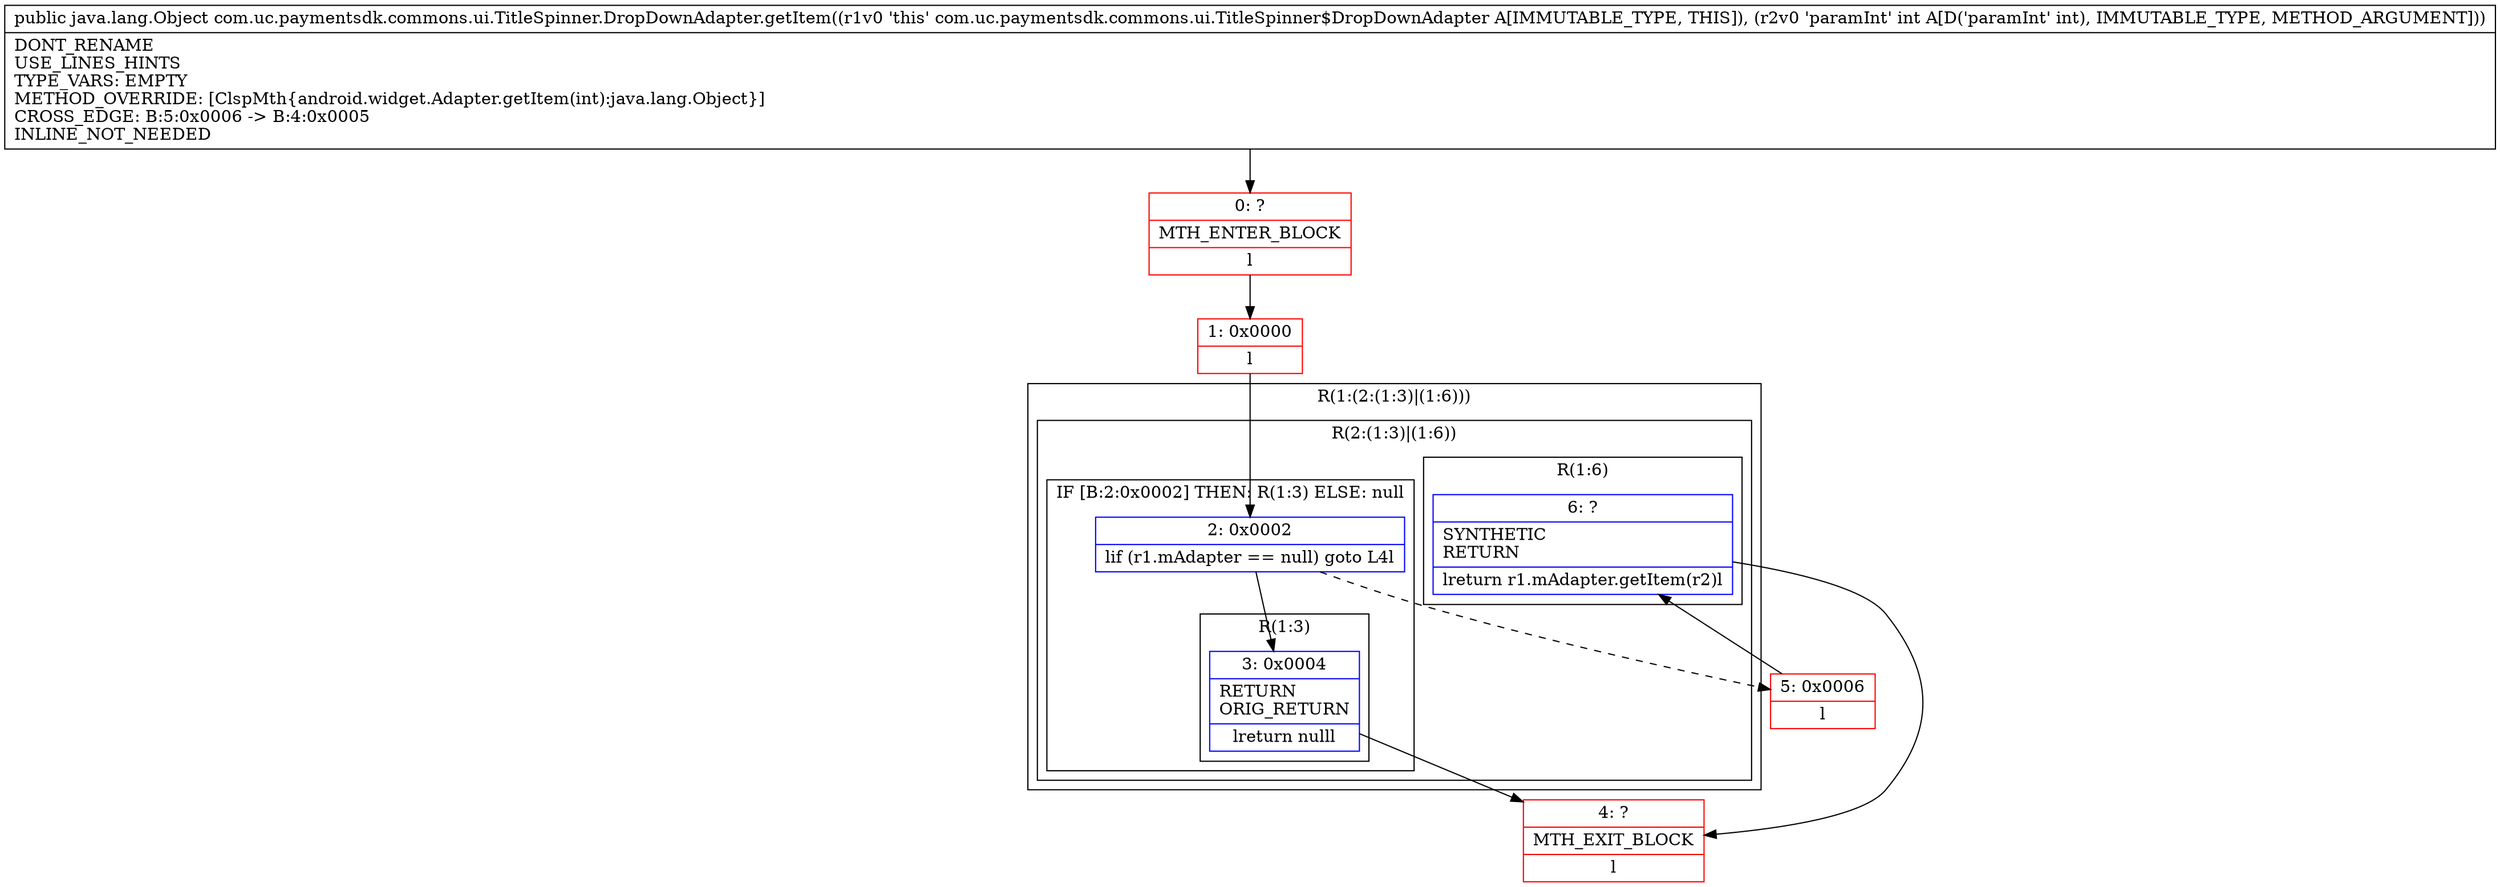 digraph "CFG forcom.uc.paymentsdk.commons.ui.TitleSpinner.DropDownAdapter.getItem(I)Ljava\/lang\/Object;" {
subgraph cluster_Region_1558840030 {
label = "R(1:(2:(1:3)|(1:6)))";
node [shape=record,color=blue];
subgraph cluster_Region_1891227411 {
label = "R(2:(1:3)|(1:6))";
node [shape=record,color=blue];
subgraph cluster_IfRegion_1222989456 {
label = "IF [B:2:0x0002] THEN: R(1:3) ELSE: null";
node [shape=record,color=blue];
Node_2 [shape=record,label="{2\:\ 0x0002|lif (r1.mAdapter == null) goto L4l}"];
subgraph cluster_Region_1325279385 {
label = "R(1:3)";
node [shape=record,color=blue];
Node_3 [shape=record,label="{3\:\ 0x0004|RETURN\lORIG_RETURN\l|lreturn nulll}"];
}
}
subgraph cluster_Region_1116618602 {
label = "R(1:6)";
node [shape=record,color=blue];
Node_6 [shape=record,label="{6\:\ ?|SYNTHETIC\lRETURN\l|lreturn r1.mAdapter.getItem(r2)l}"];
}
}
}
Node_0 [shape=record,color=red,label="{0\:\ ?|MTH_ENTER_BLOCK\l|l}"];
Node_1 [shape=record,color=red,label="{1\:\ 0x0000|l}"];
Node_4 [shape=record,color=red,label="{4\:\ ?|MTH_EXIT_BLOCK\l|l}"];
Node_5 [shape=record,color=red,label="{5\:\ 0x0006|l}"];
MethodNode[shape=record,label="{public java.lang.Object com.uc.paymentsdk.commons.ui.TitleSpinner.DropDownAdapter.getItem((r1v0 'this' com.uc.paymentsdk.commons.ui.TitleSpinner$DropDownAdapter A[IMMUTABLE_TYPE, THIS]), (r2v0 'paramInt' int A[D('paramInt' int), IMMUTABLE_TYPE, METHOD_ARGUMENT]))  | DONT_RENAME\lUSE_LINES_HINTS\lTYPE_VARS: EMPTY\lMETHOD_OVERRIDE: [ClspMth\{android.widget.Adapter.getItem(int):java.lang.Object\}]\lCROSS_EDGE: B:5:0x0006 \-\> B:4:0x0005\lINLINE_NOT_NEEDED\l}"];
MethodNode -> Node_0;
Node_2 -> Node_3;
Node_2 -> Node_5[style=dashed];
Node_3 -> Node_4;
Node_6 -> Node_4;
Node_0 -> Node_1;
Node_1 -> Node_2;
Node_5 -> Node_6;
}


